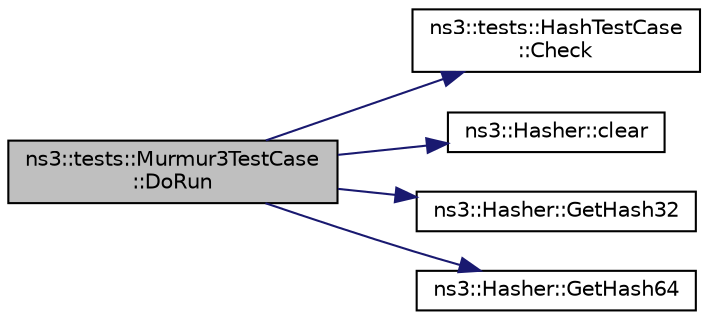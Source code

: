 digraph "ns3::tests::Murmur3TestCase::DoRun"
{
 // LATEX_PDF_SIZE
  edge [fontname="Helvetica",fontsize="10",labelfontname="Helvetica",labelfontsize="10"];
  node [fontname="Helvetica",fontsize="10",shape=record];
  rankdir="LR";
  Node1 [label="ns3::tests::Murmur3TestCase\l::DoRun",height=0.2,width=0.4,color="black", fillcolor="grey75", style="filled", fontcolor="black",tooltip="Implementation to actually run this TestCase."];
  Node1 -> Node2 [color="midnightblue",fontsize="10",style="solid",fontname="Helvetica"];
  Node2 [label="ns3::tests::HashTestCase\l::Check",height=0.2,width=0.4,color="black", fillcolor="white", style="filled",URL="$classns3_1_1tests_1_1_hash_test_case.html#affa1ef9dba875486a30c6f8723a22d61",tooltip="Check function."];
  Node1 -> Node3 [color="midnightblue",fontsize="10",style="solid",fontname="Helvetica"];
  Node3 [label="ns3::Hasher::clear",height=0.2,width=0.4,color="black", fillcolor="white", style="filled",URL="$classns3_1_1_hasher.html#a629108aa89019d84af8b2d85c7185f54",tooltip="Restore initial state."];
  Node1 -> Node4 [color="midnightblue",fontsize="10",style="solid",fontname="Helvetica"];
  Node4 [label="ns3::Hasher::GetHash32",height=0.2,width=0.4,color="black", fillcolor="white", style="filled",URL="$classns3_1_1_hasher.html#a3d194d6c66ea950b9a89d3465f913012",tooltip="Compute 32-bit hash of a byte buffer."];
  Node1 -> Node5 [color="midnightblue",fontsize="10",style="solid",fontname="Helvetica"];
  Node5 [label="ns3::Hasher::GetHash64",height=0.2,width=0.4,color="black", fillcolor="white", style="filled",URL="$classns3_1_1_hasher.html#a45f2b962235b67a23f34bce8d4752327",tooltip="Compute 64-bit hash of a byte buffer."];
}
